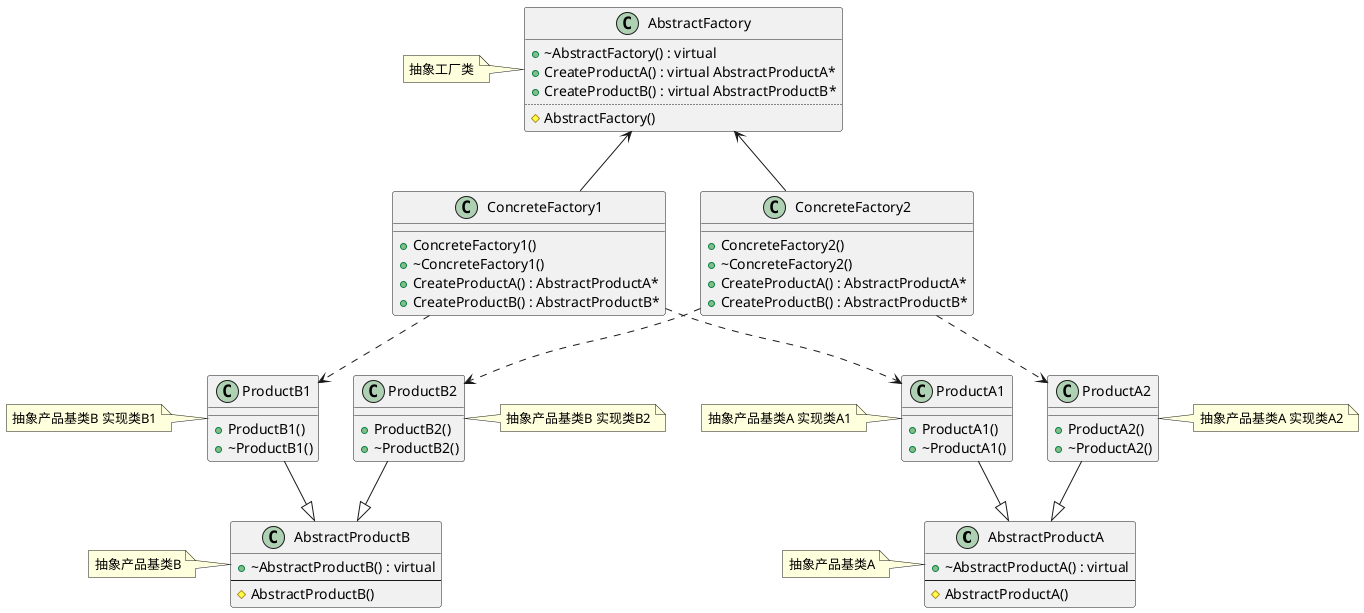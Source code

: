 @startuml AbstactFactory

class AbstractProductA{
    + ~AbstractProductA() : virtual 
    --
    # AbstractProductA()
}
note left: 抽象产品基类A

class AbstractProductB{
    + ~AbstractProductB() : virtual
    --
    # AbstractProductB()
}
note left: 抽象产品基类B

class ProductA1{
    + ProductA1()
    + ~ProductA1()
}
note left: 抽象产品基类A 实现类A1

class ProductA2{
    + ProductA2()
    + ~ProductA2()
}

note right: 抽象产品基类A 实现类A2

class ProductB1{
    + ProductB1()
    + ~ProductB1()
}
note left: 抽象产品基类B 实现类B1

class ProductB2{
    + ProductB2()
    + ~ProductB2()
}
note right: 抽象产品基类B 实现类B2

class AbstractFactory
{
    + ~AbstractFactory() : virtual
    + CreateProductA() : virtual AbstractProductA*
    + CreateProductB() : virtual AbstractProductB*
    ..
    # AbstractFactory()
}
note left: 抽象工厂类

class ConcreteFactory1{
    + ConcreteFactory1()
    + ~ConcreteFactory1()
    + CreateProductA() : AbstractProductA*
    + CreateProductB() : AbstractProductB*
}

class ConcreteFactory2{
    + ConcreteFactory2()
    + ~ConcreteFactory2()
    + CreateProductA() : AbstractProductA*
    + CreateProductB() : AbstractProductB*
}

ProductA1 -down-|> AbstractProductA
ProductA2 -down-|> AbstractProductA

ProductB1 -down-|> AbstractProductB
ProductB2 -down-|> AbstractProductB

ConcreteFactory1 -up-> AbstractFactory
ConcreteFactory2 -up-> AbstractFactory

ConcreteFactory1 .down.> ProductB1
ConcreteFactory1 .down.> ProductA1

ConcreteFactory2 .down.> ProductB2
ConcreteFactory2 .down.> ProductA2

@enduml